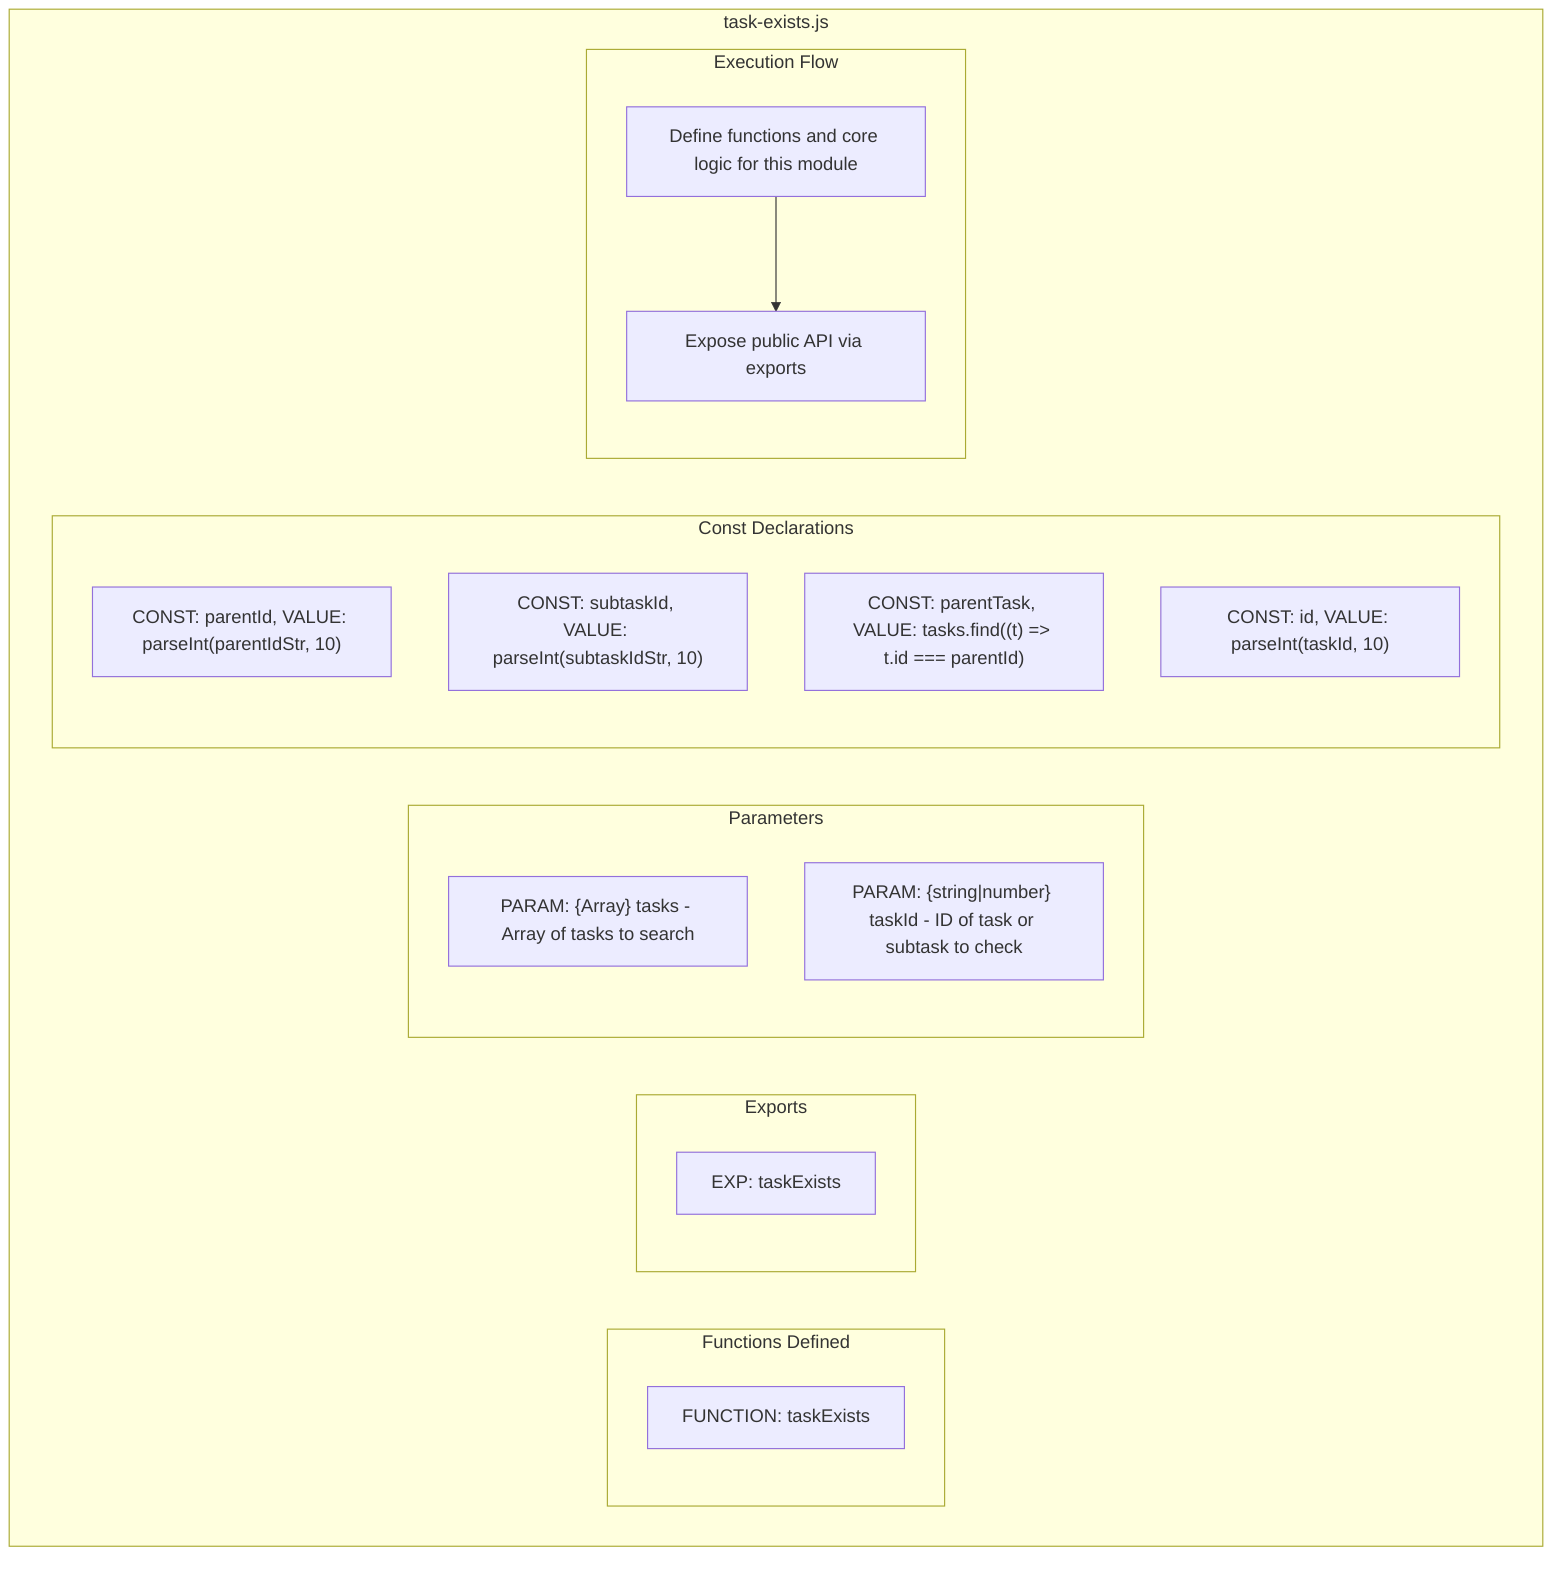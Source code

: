 flowchart TB
    subgraph FunctionsDefined["Functions Defined"]
        FU1["FUNCTION: taskExists"]
    end
    subgraph Exports["Exports"]
        E1["EXP: taskExists"]
    end
    subgraph Parameters["Parameters"]
        P1["PARAM: {Array} tasks - Array of tasks to search"]
        P2["PARAM: {string|number} taskId - ID of task or subtask to check"]
    end
    subgraph Constants["Const Declarations"]
        C1["CONST: parentId, VALUE: parseInt(parentIdStr, 10)"]
        C2["CONST: subtaskId, VALUE: parseInt(subtaskIdStr, 10)"]
        C3["CONST: parentTask, VALUE: tasks.find((t) => t.id === parentId)"]
        C4["CONST: id, VALUE: parseInt(taskId, 10)"]
    end
    subgraph ExecutionFlow["Execution Flow"]
        FL1["Define functions and core logic for this module"]
        FL2["Expose public API via exports"]
    end
    subgraph FileName["task-exists.js"]
        FunctionsDefined
        Exports
        Parameters
        Constants
        ExecutionFlow
    end
    FL1 --> FL2